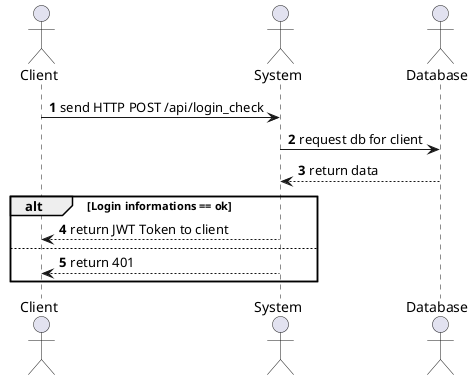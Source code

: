 @startuml
'https://plantuml.com/sequence-diagram

autonumber

actor "Client" as client
actor System                as system
actor Database              as db

client  -> system  : send HTTP POST /api/login_check
system -> db      : request db for client
system <-- db     : return data
alt Login informations == ok
client  <-- system : return JWT Token to client
else
client  <-- system : return 401
end
@enduml